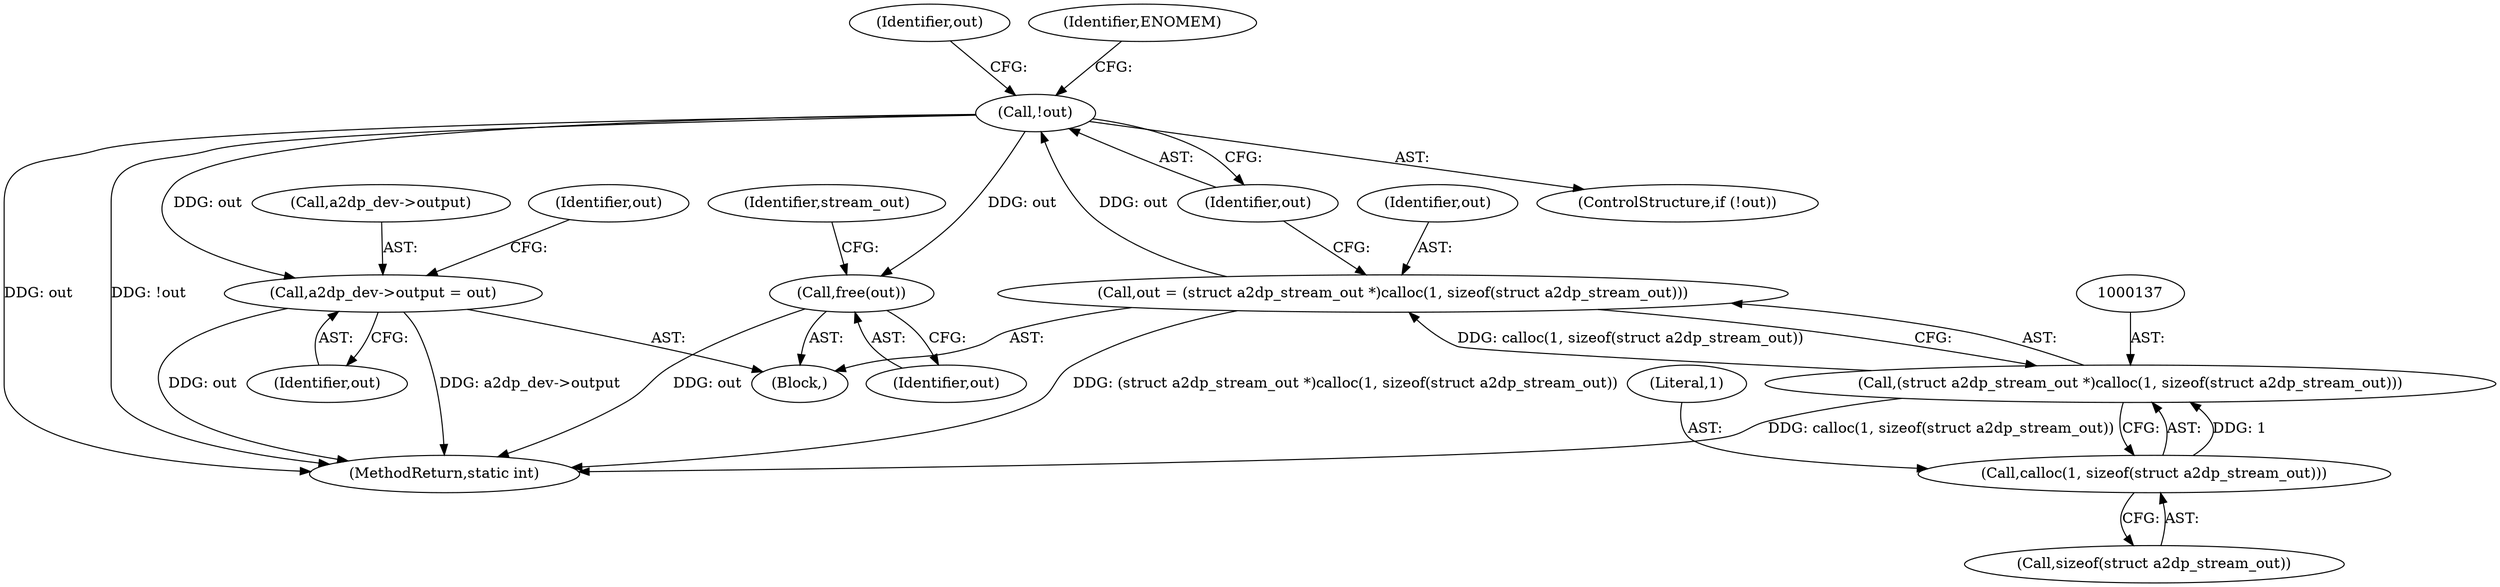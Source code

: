 digraph "0_Android_472271b153c5dc53c28beac55480a8d8434b2d5c_2@pointer" {
"1000143" [label="(Call,!out)"];
"1000134" [label="(Call,out = (struct a2dp_stream_out *)calloc(1, sizeof(struct a2dp_stream_out)))"];
"1000136" [label="(Call,(struct a2dp_stream_out *)calloc(1, sizeof(struct a2dp_stream_out)))"];
"1000138" [label="(Call,calloc(1, sizeof(struct a2dp_stream_out)))"];
"1000366" [label="(Call,a2dp_dev->output = out)"];
"1000402" [label="(Call,free(out))"];
"1000143" [label="(Call,!out)"];
"1000366" [label="(Call,a2dp_dev->output = out)"];
"1000134" [label="(Call,out = (struct a2dp_stream_out *)calloc(1, sizeof(struct a2dp_stream_out)))"];
"1000367" [label="(Call,a2dp_dev->output)"];
"1000406" [label="(Identifier,stream_out)"];
"1000152" [label="(Identifier,out)"];
"1000142" [label="(ControlStructure,if (!out))"];
"1000140" [label="(Call,sizeof(struct a2dp_stream_out))"];
"1000417" [label="(MethodReturn,static int)"];
"1000138" [label="(Call,calloc(1, sizeof(struct a2dp_stream_out)))"];
"1000144" [label="(Identifier,out)"];
"1000402" [label="(Call,free(out))"];
"1000374" [label="(Identifier,out)"];
"1000370" [label="(Identifier,out)"];
"1000135" [label="(Identifier,out)"];
"1000111" [label="(Block,)"];
"1000139" [label="(Literal,1)"];
"1000147" [label="(Identifier,ENOMEM)"];
"1000403" [label="(Identifier,out)"];
"1000136" [label="(Call,(struct a2dp_stream_out *)calloc(1, sizeof(struct a2dp_stream_out)))"];
"1000143" -> "1000142"  [label="AST: "];
"1000143" -> "1000144"  [label="CFG: "];
"1000144" -> "1000143"  [label="AST: "];
"1000147" -> "1000143"  [label="CFG: "];
"1000152" -> "1000143"  [label="CFG: "];
"1000143" -> "1000417"  [label="DDG: out"];
"1000143" -> "1000417"  [label="DDG: !out"];
"1000134" -> "1000143"  [label="DDG: out"];
"1000143" -> "1000366"  [label="DDG: out"];
"1000143" -> "1000402"  [label="DDG: out"];
"1000134" -> "1000111"  [label="AST: "];
"1000134" -> "1000136"  [label="CFG: "];
"1000135" -> "1000134"  [label="AST: "];
"1000136" -> "1000134"  [label="AST: "];
"1000144" -> "1000134"  [label="CFG: "];
"1000134" -> "1000417"  [label="DDG: (struct a2dp_stream_out *)calloc(1, sizeof(struct a2dp_stream_out))"];
"1000136" -> "1000134"  [label="DDG: calloc(1, sizeof(struct a2dp_stream_out))"];
"1000136" -> "1000138"  [label="CFG: "];
"1000137" -> "1000136"  [label="AST: "];
"1000138" -> "1000136"  [label="AST: "];
"1000136" -> "1000417"  [label="DDG: calloc(1, sizeof(struct a2dp_stream_out))"];
"1000138" -> "1000136"  [label="DDG: 1"];
"1000138" -> "1000140"  [label="CFG: "];
"1000139" -> "1000138"  [label="AST: "];
"1000140" -> "1000138"  [label="AST: "];
"1000366" -> "1000111"  [label="AST: "];
"1000366" -> "1000370"  [label="CFG: "];
"1000367" -> "1000366"  [label="AST: "];
"1000370" -> "1000366"  [label="AST: "];
"1000374" -> "1000366"  [label="CFG: "];
"1000366" -> "1000417"  [label="DDG: out"];
"1000366" -> "1000417"  [label="DDG: a2dp_dev->output"];
"1000402" -> "1000111"  [label="AST: "];
"1000402" -> "1000403"  [label="CFG: "];
"1000403" -> "1000402"  [label="AST: "];
"1000406" -> "1000402"  [label="CFG: "];
"1000402" -> "1000417"  [label="DDG: out"];
}

